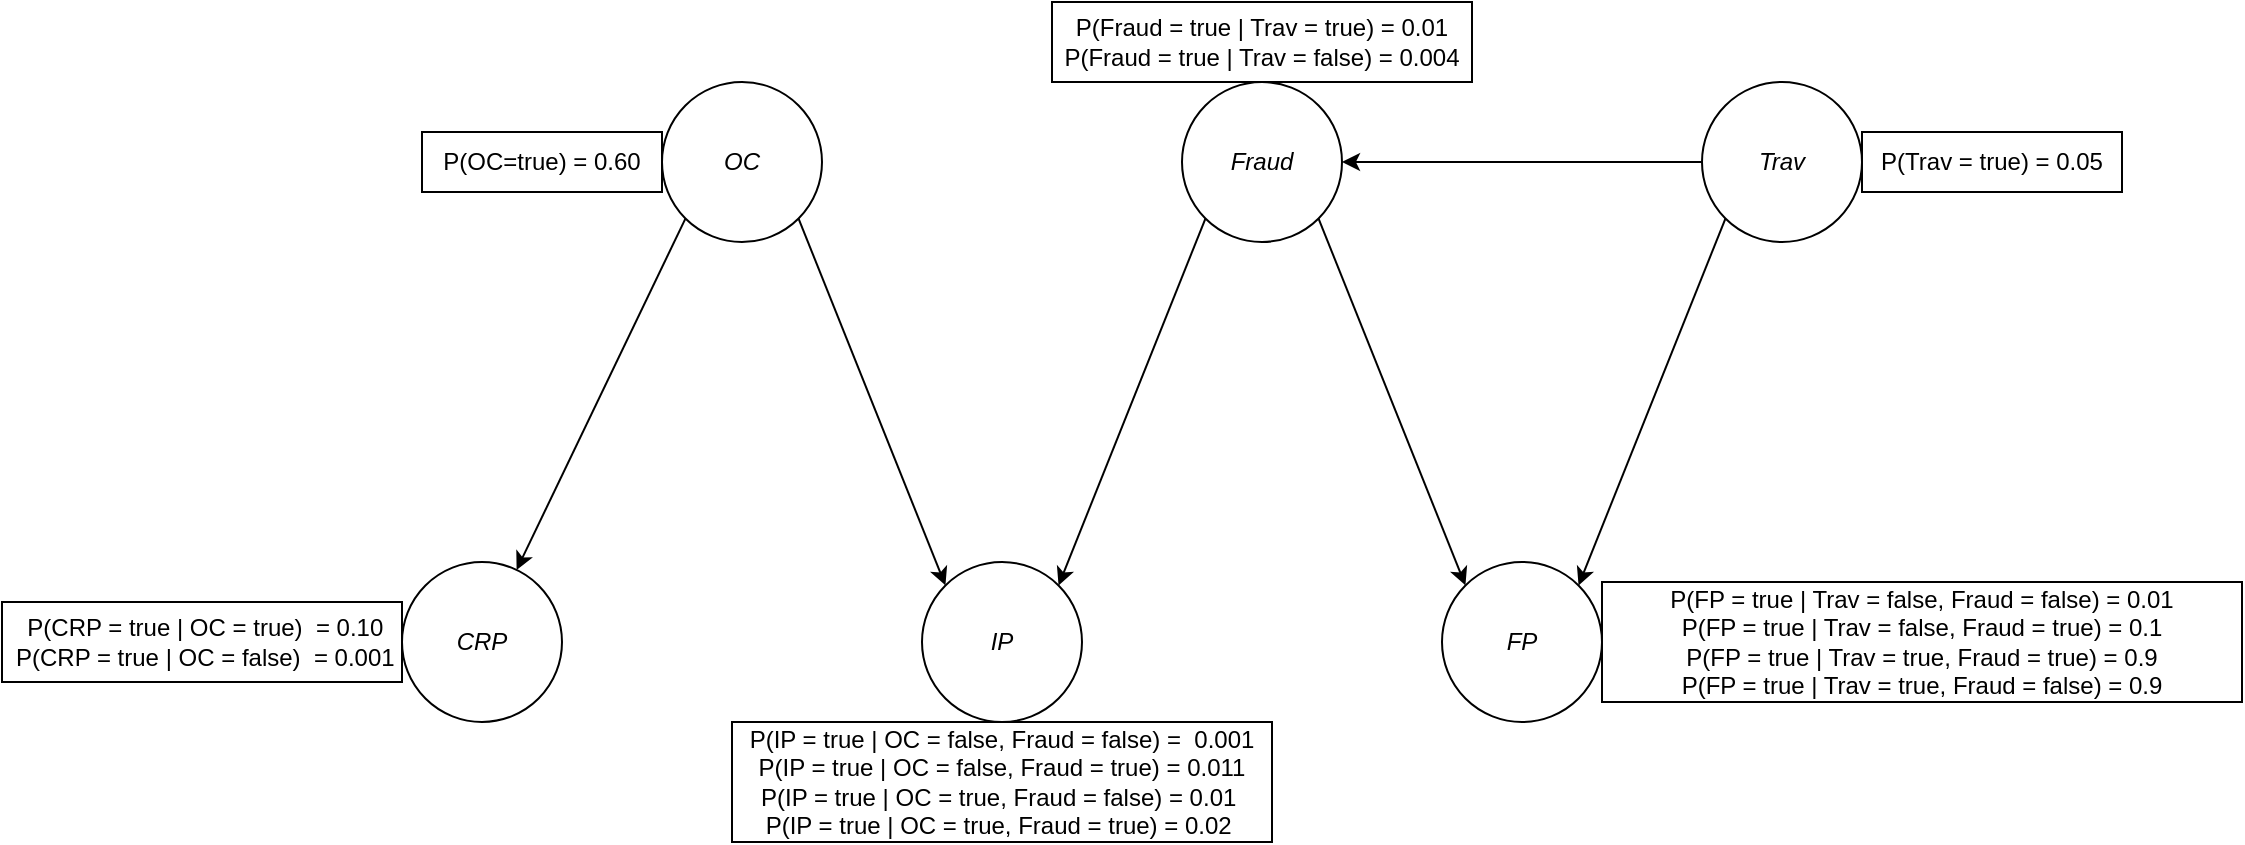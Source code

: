 <mxfile version="23.1.7" type="onedrive">
  <diagram name="第 1 页" id="z4h7VEMzl020LXnH8Pfw">
    <mxGraphModel grid="1" page="1" gridSize="10" guides="1" tooltips="1" connect="1" arrows="1" fold="1" pageScale="1" pageWidth="1200" pageHeight="500" math="0" shadow="0">
      <root>
        <mxCell id="0" />
        <mxCell id="1" parent="0" />
        <mxCell id="RTcqO30vx9vtHRIOd7rX-12" style="rounded=0;orthogonalLoop=1;jettySize=auto;html=1;exitX=0;exitY=1;exitDx=0;exitDy=0;" edge="1" parent="1" source="RTcqO30vx9vtHRIOd7rX-1" target="RTcqO30vx9vtHRIOd7rX-7">
          <mxGeometry relative="1" as="geometry" />
        </mxCell>
        <mxCell id="RTcqO30vx9vtHRIOd7rX-1" value="&lt;i&gt;OC&lt;/i&gt;" style="ellipse;whiteSpace=wrap;html=1;aspect=fixed;" vertex="1" parent="1">
          <mxGeometry x="390" y="80" width="80" height="80" as="geometry" />
        </mxCell>
        <mxCell id="RTcqO30vx9vtHRIOd7rX-17" style="rounded=0;orthogonalLoop=1;jettySize=auto;html=1;exitX=0;exitY=1;exitDx=0;exitDy=0;entryX=1;entryY=0;entryDx=0;entryDy=0;" edge="1" parent="1" source="RTcqO30vx9vtHRIOd7rX-3" target="RTcqO30vx9vtHRIOd7rX-6">
          <mxGeometry relative="1" as="geometry" />
        </mxCell>
        <mxCell id="RTcqO30vx9vtHRIOd7rX-19" style="rounded=0;orthogonalLoop=1;jettySize=auto;html=1;exitX=1;exitY=1;exitDx=0;exitDy=0;entryX=0;entryY=0;entryDx=0;entryDy=0;" edge="1" parent="1" source="RTcqO30vx9vtHRIOd7rX-3" target="RTcqO30vx9vtHRIOd7rX-5">
          <mxGeometry relative="1" as="geometry" />
        </mxCell>
        <mxCell id="RTcqO30vx9vtHRIOd7rX-3" value="&lt;i&gt;Fraud&lt;/i&gt;" style="ellipse;whiteSpace=wrap;html=1;" vertex="1" parent="1">
          <mxGeometry x="650" y="80" width="80" height="80" as="geometry" />
        </mxCell>
        <mxCell id="RTcqO30vx9vtHRIOd7rX-10" style="rounded=0;orthogonalLoop=1;jettySize=auto;html=1;exitX=0;exitY=1;exitDx=0;exitDy=0;entryX=1;entryY=0;entryDx=0;entryDy=0;" edge="1" parent="1" source="RTcqO30vx9vtHRIOd7rX-4" target="RTcqO30vx9vtHRIOd7rX-5">
          <mxGeometry relative="1" as="geometry" />
        </mxCell>
        <mxCell id="RTcqO30vx9vtHRIOd7rX-14" style="rounded=0;orthogonalLoop=1;jettySize=auto;html=1;" edge="1" parent="1" source="RTcqO30vx9vtHRIOd7rX-4" target="RTcqO30vx9vtHRIOd7rX-3">
          <mxGeometry relative="1" as="geometry" />
        </mxCell>
        <mxCell id="RTcqO30vx9vtHRIOd7rX-4" value="&lt;i&gt;Trav&lt;/i&gt;" style="ellipse;whiteSpace=wrap;html=1;" vertex="1" parent="1">
          <mxGeometry x="910" y="80" width="80" height="80" as="geometry" />
        </mxCell>
        <mxCell id="RTcqO30vx9vtHRIOd7rX-5" value="&lt;i&gt;FP&lt;/i&gt;" style="ellipse;whiteSpace=wrap;html=1;" vertex="1" parent="1">
          <mxGeometry x="780" y="320" width="80" height="80" as="geometry" />
        </mxCell>
        <mxCell id="RTcqO30vx9vtHRIOd7rX-6" value="&lt;i&gt;IP&lt;/i&gt;" style="ellipse;whiteSpace=wrap;html=1;" vertex="1" parent="1">
          <mxGeometry x="520" y="320" width="80" height="80" as="geometry" />
        </mxCell>
        <mxCell id="RTcqO30vx9vtHRIOd7rX-7" value="&lt;i&gt;CRP&lt;/i&gt;" style="ellipse;whiteSpace=wrap;html=1;" vertex="1" parent="1">
          <mxGeometry x="260" y="320" width="80" height="80" as="geometry" />
        </mxCell>
        <mxCell id="RTcqO30vx9vtHRIOd7rX-8" value="" style="endArrow=classic;html=1;rounded=0;entryX=0;entryY=0;entryDx=0;entryDy=0;exitX=1;exitY=1;exitDx=0;exitDy=0;" edge="1" parent="1" source="RTcqO30vx9vtHRIOd7rX-1" target="RTcqO30vx9vtHRIOd7rX-6">
          <mxGeometry width="50" height="50" relative="1" as="geometry">
            <mxPoint x="470" y="120" as="sourcePoint" />
            <mxPoint x="520" y="70" as="targetPoint" />
          </mxGeometry>
        </mxCell>
        <mxCell id="RTcqO30vx9vtHRIOd7rX-21" value="P(OC=true) = 0.60" style="rounded=0;whiteSpace=wrap;html=1;" vertex="1" parent="1">
          <mxGeometry x="270" y="105" width="120" height="30" as="geometry" />
        </mxCell>
        <mxCell id="RTcqO30vx9vtHRIOd7rX-22" value="P(Trav = true) = 0.05" style="whiteSpace=wrap;html=1;" vertex="1" parent="1">
          <mxGeometry x="990" y="105" width="130" height="30" as="geometry" />
        </mxCell>
        <mxCell id="RTcqO30vx9vtHRIOd7rX-23" value="&amp;nbsp;P(CRP = true | OC = true)&amp;nbsp; = 0.10&lt;br&gt;&amp;nbsp;P(CRP = true | OC = false)&amp;nbsp; = 0.001" style="rounded=0;whiteSpace=wrap;html=1;align=center;" vertex="1" parent="1">
          <mxGeometry x="60" y="340" width="200" height="40" as="geometry" />
        </mxCell>
        <mxCell id="RTcqO30vx9vtHRIOd7rX-24" value="P(Fraud = true | Trav = true) = 0.01&lt;br&gt;P(Fraud = true | Trav = false) = 0.004" style="rounded=0;whiteSpace=wrap;html=1;" vertex="1" parent="1">
          <mxGeometry x="585" y="40" width="210" height="40" as="geometry" />
        </mxCell>
        <mxCell id="RTcqO30vx9vtHRIOd7rX-25" value="P(FP = true | Trav = false, Fraud = false) = 0.01&lt;br&gt;P(FP = true | Trav = false, Fraud = true) = 0.1&lt;br&gt;P(FP = true | Trav = true, Fraud = true) = 0.9&lt;br&gt;P(FP = true | Trav = true, Fraud = false) = 0.9" style="whiteSpace=wrap;html=1;" vertex="1" parent="1">
          <mxGeometry x="860" y="330" width="320" height="60" as="geometry" />
        </mxCell>
        <mxCell id="yMYtWnI0apKlo0dxyGEp-1" value="P(IP = true | OC = false, Fraud = false) =&amp;nbsp; 0.001&lt;br&gt;P(IP = true | OC = false, Fraud = true) = 0.011&lt;br&gt;P(IP = true | OC = true, Fraud = false) = 0.01&amp;nbsp;&lt;br&gt;P(IP = true | OC = true, Fraud = true) = 0.02&amp;nbsp;" style="rounded=0;whiteSpace=wrap;html=1;" vertex="1" parent="1">
          <mxGeometry x="425" y="400" width="270" height="60" as="geometry" />
        </mxCell>
      </root>
    </mxGraphModel>
  </diagram>
</mxfile>
